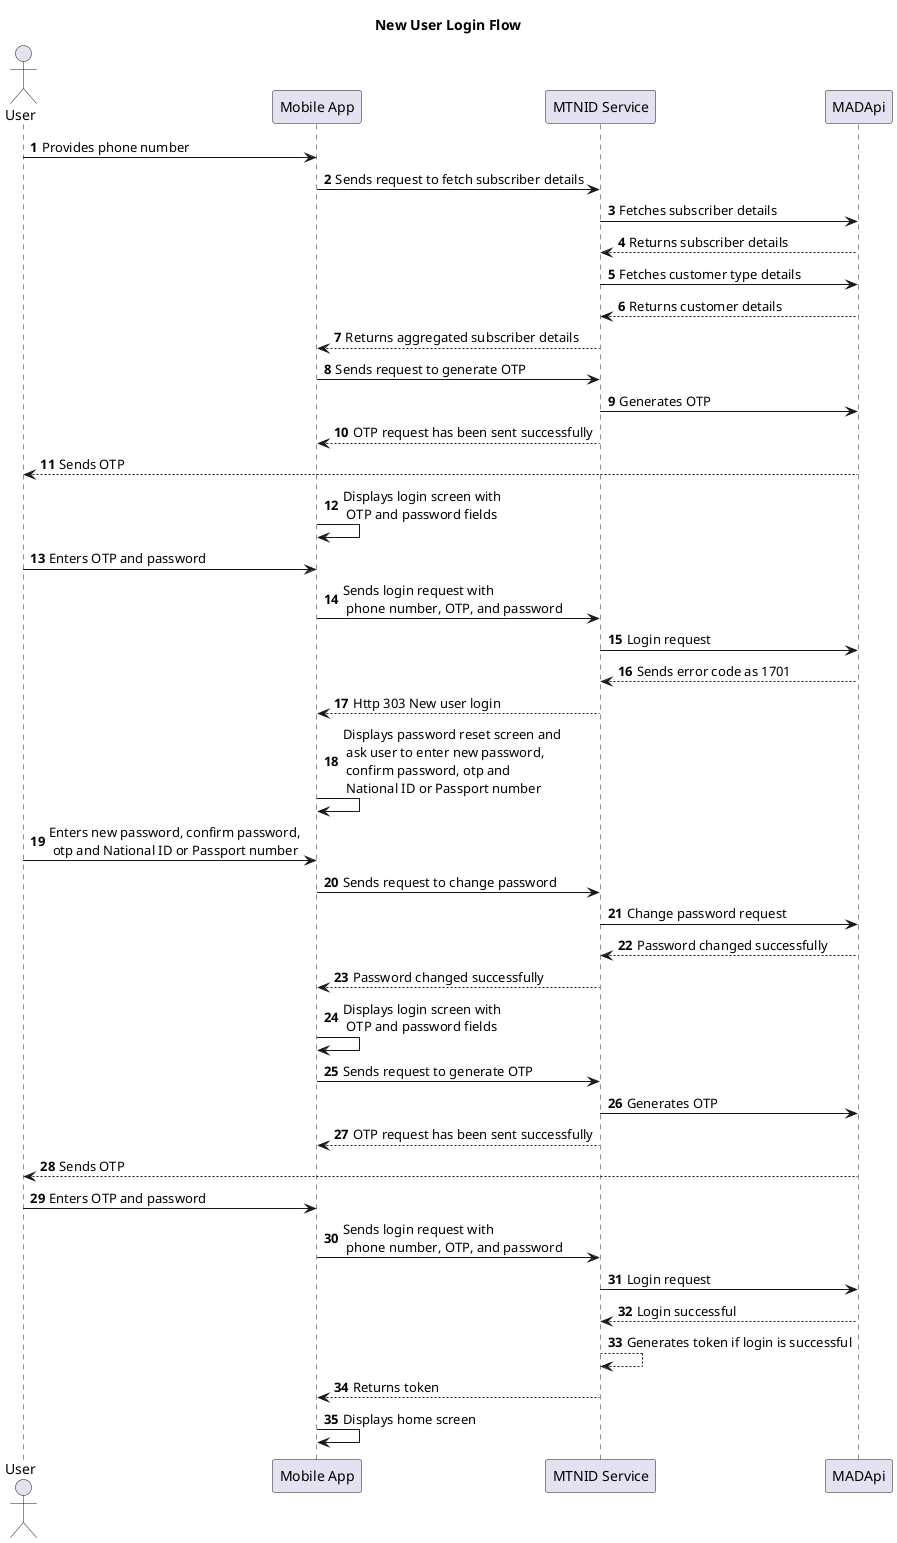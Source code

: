 @startuml NewUserLoginFlow
title New User Login Flow

autonumber

actor User
participant "Mobile App" as App
participant "MTNID Service" as Backend
participant "MADApi" as MADApi

User -> App: Provides phone number
'Fetch subscriber details
App -> Backend: Sends request to fetch subscriber details
Backend -> MADApi: Fetches subscriber details
MADApi --> Backend: Returns subscriber details
Backend -> MADApi: Fetches customer type details
MADApi --> Backend: Returns customer details
Backend --> App: Returns aggregated subscriber details

'Send OTP generation request
App -> Backend: Sends request to generate OTP
Backend -> MADApi: Generates OTP
Backend --> App: OTP request has been sent successfully
MADApi --> User: Sends OTP
App -> App: Displays login screen with \n OTP and password fields

'Send Login request
User -> App: Enters OTP and password
App -> Backend: Sends login request with \n phone number, OTP, and password
Backend -> MADApi: Login request
MADApi --> Backend: Sends error code as 1701
Backend --> App: Http 303 New user login

'Got 1701 error code, ask user to reset password
App -> App: Displays password reset screen and \n ask user to enter new password,\n confirm password, otp and  \n National ID or Passport number
User -> App: Enters new password, confirm password,\n otp and National ID or Passport number
App -> Backend: Sends request to change password
Backend -> MADApi: Change password request
MADApi --> Backend: Password changed successfully
Backend --> App: Password changed successfully

'Login with new password
App -> App: Displays login screen with \n OTP and password fields
'Send OTP generation request
App -> Backend: Sends request to generate OTP
Backend -> MADApi: Generates OTP
Backend --> App: OTP request has been sent successfully
MADApi --> User: Sends OTP
User -> App: Enters OTP and password
'Login with new password
App -> Backend: Sends login request with \n phone number, OTP, and password
Backend -> MADApi: Login request
MADApi --> Backend: Login successful
Backend --> Backend: Generates token if login is successful
Backend --> App: Returns token
App -> App: Displays home screen
@enduml
